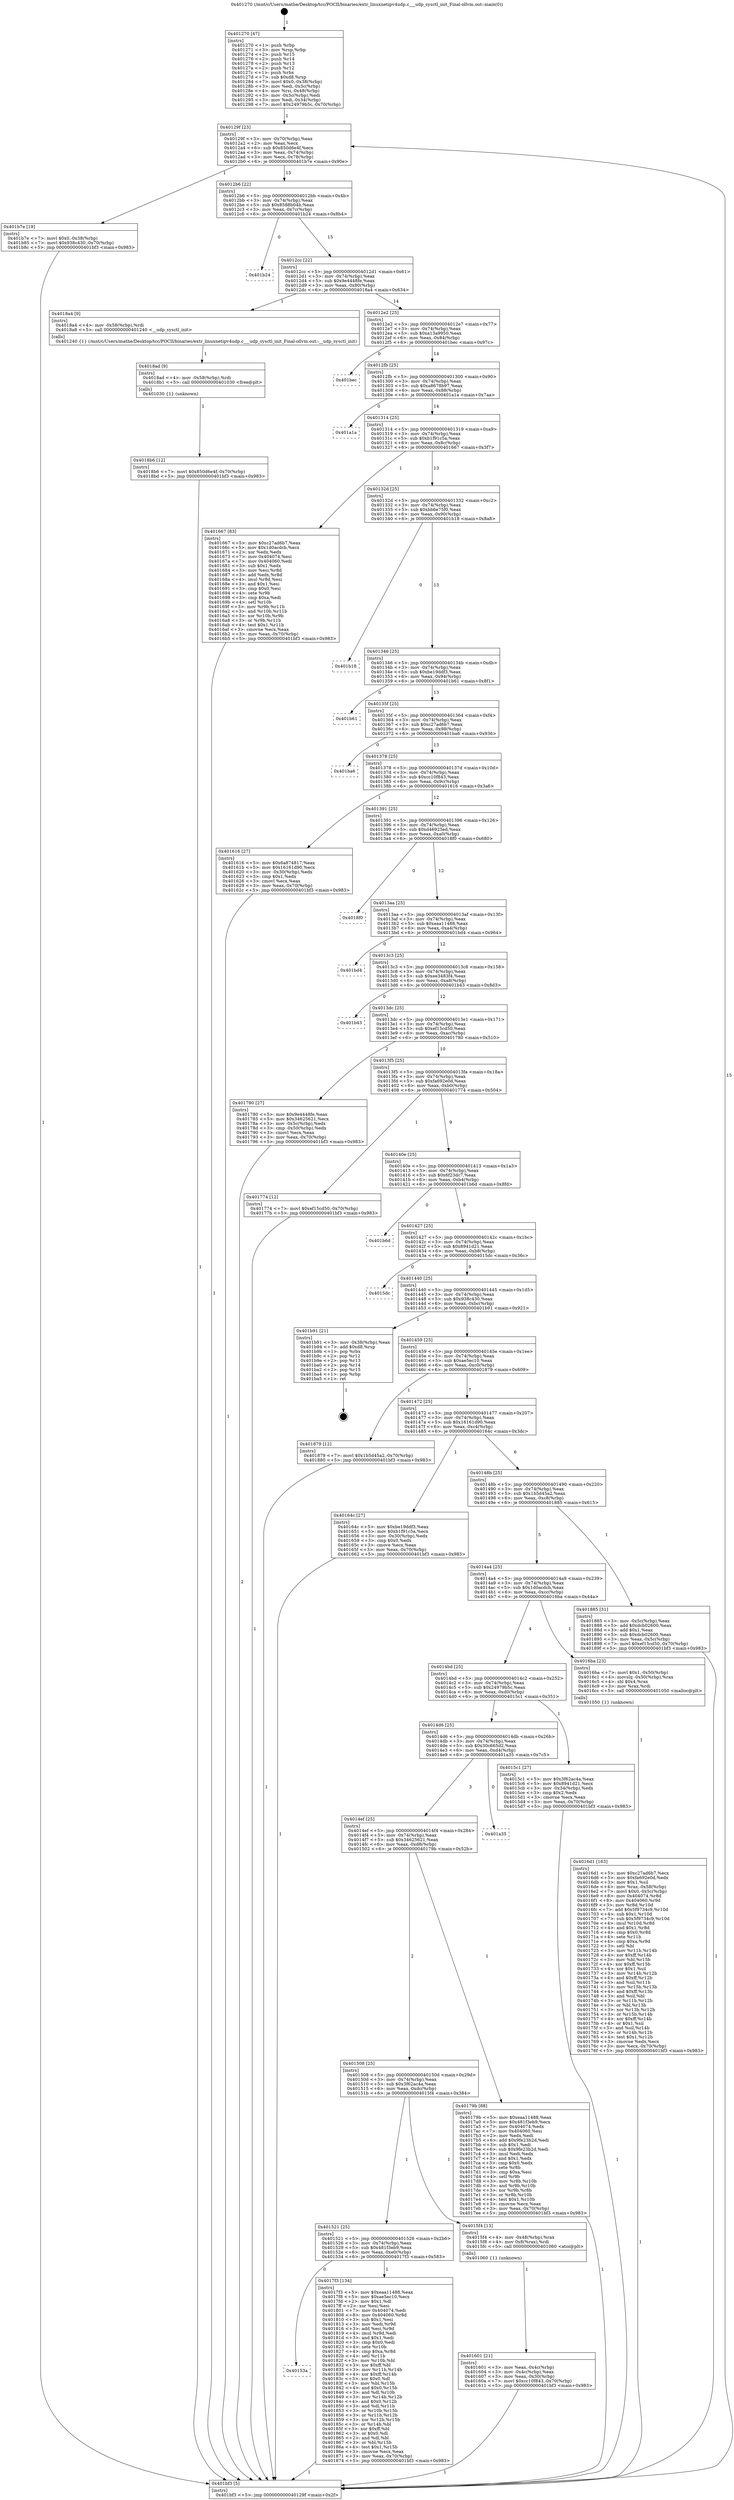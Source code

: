 digraph "0x401270" {
  label = "0x401270 (/mnt/c/Users/mathe/Desktop/tcc/POCII/binaries/extr_linuxnetipv4udp.c___udp_sysctl_init_Final-ollvm.out::main(0))"
  labelloc = "t"
  node[shape=record]

  Entry [label="",width=0.3,height=0.3,shape=circle,fillcolor=black,style=filled]
  "0x40129f" [label="{
     0x40129f [23]\l
     | [instrs]\l
     &nbsp;&nbsp;0x40129f \<+3\>: mov -0x70(%rbp),%eax\l
     &nbsp;&nbsp;0x4012a2 \<+2\>: mov %eax,%ecx\l
     &nbsp;&nbsp;0x4012a4 \<+6\>: sub $0x850d6e4f,%ecx\l
     &nbsp;&nbsp;0x4012aa \<+3\>: mov %eax,-0x74(%rbp)\l
     &nbsp;&nbsp;0x4012ad \<+3\>: mov %ecx,-0x78(%rbp)\l
     &nbsp;&nbsp;0x4012b0 \<+6\>: je 0000000000401b7e \<main+0x90e\>\l
  }"]
  "0x401b7e" [label="{
     0x401b7e [19]\l
     | [instrs]\l
     &nbsp;&nbsp;0x401b7e \<+7\>: movl $0x0,-0x38(%rbp)\l
     &nbsp;&nbsp;0x401b85 \<+7\>: movl $0x938c430,-0x70(%rbp)\l
     &nbsp;&nbsp;0x401b8c \<+5\>: jmp 0000000000401bf3 \<main+0x983\>\l
  }"]
  "0x4012b6" [label="{
     0x4012b6 [22]\l
     | [instrs]\l
     &nbsp;&nbsp;0x4012b6 \<+5\>: jmp 00000000004012bb \<main+0x4b\>\l
     &nbsp;&nbsp;0x4012bb \<+3\>: mov -0x74(%rbp),%eax\l
     &nbsp;&nbsp;0x4012be \<+5\>: sub $0x8588b04b,%eax\l
     &nbsp;&nbsp;0x4012c3 \<+3\>: mov %eax,-0x7c(%rbp)\l
     &nbsp;&nbsp;0x4012c6 \<+6\>: je 0000000000401b24 \<main+0x8b4\>\l
  }"]
  Exit [label="",width=0.3,height=0.3,shape=circle,fillcolor=black,style=filled,peripheries=2]
  "0x401b24" [label="{
     0x401b24\l
  }", style=dashed]
  "0x4012cc" [label="{
     0x4012cc [22]\l
     | [instrs]\l
     &nbsp;&nbsp;0x4012cc \<+5\>: jmp 00000000004012d1 \<main+0x61\>\l
     &nbsp;&nbsp;0x4012d1 \<+3\>: mov -0x74(%rbp),%eax\l
     &nbsp;&nbsp;0x4012d4 \<+5\>: sub $0x9e4448fe,%eax\l
     &nbsp;&nbsp;0x4012d9 \<+3\>: mov %eax,-0x80(%rbp)\l
     &nbsp;&nbsp;0x4012dc \<+6\>: je 00000000004018a4 \<main+0x634\>\l
  }"]
  "0x4018b6" [label="{
     0x4018b6 [12]\l
     | [instrs]\l
     &nbsp;&nbsp;0x4018b6 \<+7\>: movl $0x850d6e4f,-0x70(%rbp)\l
     &nbsp;&nbsp;0x4018bd \<+5\>: jmp 0000000000401bf3 \<main+0x983\>\l
  }"]
  "0x4018a4" [label="{
     0x4018a4 [9]\l
     | [instrs]\l
     &nbsp;&nbsp;0x4018a4 \<+4\>: mov -0x58(%rbp),%rdi\l
     &nbsp;&nbsp;0x4018a8 \<+5\>: call 0000000000401240 \<__udp_sysctl_init\>\l
     | [calls]\l
     &nbsp;&nbsp;0x401240 \{1\} (/mnt/c/Users/mathe/Desktop/tcc/POCII/binaries/extr_linuxnetipv4udp.c___udp_sysctl_init_Final-ollvm.out::__udp_sysctl_init)\l
  }"]
  "0x4012e2" [label="{
     0x4012e2 [25]\l
     | [instrs]\l
     &nbsp;&nbsp;0x4012e2 \<+5\>: jmp 00000000004012e7 \<main+0x77\>\l
     &nbsp;&nbsp;0x4012e7 \<+3\>: mov -0x74(%rbp),%eax\l
     &nbsp;&nbsp;0x4012ea \<+5\>: sub $0xa13a9950,%eax\l
     &nbsp;&nbsp;0x4012ef \<+6\>: mov %eax,-0x84(%rbp)\l
     &nbsp;&nbsp;0x4012f5 \<+6\>: je 0000000000401bec \<main+0x97c\>\l
  }"]
  "0x4018ad" [label="{
     0x4018ad [9]\l
     | [instrs]\l
     &nbsp;&nbsp;0x4018ad \<+4\>: mov -0x58(%rbp),%rdi\l
     &nbsp;&nbsp;0x4018b1 \<+5\>: call 0000000000401030 \<free@plt\>\l
     | [calls]\l
     &nbsp;&nbsp;0x401030 \{1\} (unknown)\l
  }"]
  "0x401bec" [label="{
     0x401bec\l
  }", style=dashed]
  "0x4012fb" [label="{
     0x4012fb [25]\l
     | [instrs]\l
     &nbsp;&nbsp;0x4012fb \<+5\>: jmp 0000000000401300 \<main+0x90\>\l
     &nbsp;&nbsp;0x401300 \<+3\>: mov -0x74(%rbp),%eax\l
     &nbsp;&nbsp;0x401303 \<+5\>: sub $0xa8678b97,%eax\l
     &nbsp;&nbsp;0x401308 \<+6\>: mov %eax,-0x88(%rbp)\l
     &nbsp;&nbsp;0x40130e \<+6\>: je 0000000000401a1a \<main+0x7aa\>\l
  }"]
  "0x40153a" [label="{
     0x40153a\l
  }", style=dashed]
  "0x401a1a" [label="{
     0x401a1a\l
  }", style=dashed]
  "0x401314" [label="{
     0x401314 [25]\l
     | [instrs]\l
     &nbsp;&nbsp;0x401314 \<+5\>: jmp 0000000000401319 \<main+0xa9\>\l
     &nbsp;&nbsp;0x401319 \<+3\>: mov -0x74(%rbp),%eax\l
     &nbsp;&nbsp;0x40131c \<+5\>: sub $0xb1f91c5a,%eax\l
     &nbsp;&nbsp;0x401321 \<+6\>: mov %eax,-0x8c(%rbp)\l
     &nbsp;&nbsp;0x401327 \<+6\>: je 0000000000401667 \<main+0x3f7\>\l
  }"]
  "0x4017f3" [label="{
     0x4017f3 [134]\l
     | [instrs]\l
     &nbsp;&nbsp;0x4017f3 \<+5\>: mov $0xeaa11488,%eax\l
     &nbsp;&nbsp;0x4017f8 \<+5\>: mov $0xae5ec10,%ecx\l
     &nbsp;&nbsp;0x4017fd \<+2\>: mov $0x1,%dl\l
     &nbsp;&nbsp;0x4017ff \<+2\>: xor %esi,%esi\l
     &nbsp;&nbsp;0x401801 \<+7\>: mov 0x404074,%edi\l
     &nbsp;&nbsp;0x401808 \<+8\>: mov 0x404060,%r8d\l
     &nbsp;&nbsp;0x401810 \<+3\>: sub $0x1,%esi\l
     &nbsp;&nbsp;0x401813 \<+3\>: mov %edi,%r9d\l
     &nbsp;&nbsp;0x401816 \<+3\>: add %esi,%r9d\l
     &nbsp;&nbsp;0x401819 \<+4\>: imul %r9d,%edi\l
     &nbsp;&nbsp;0x40181d \<+3\>: and $0x1,%edi\l
     &nbsp;&nbsp;0x401820 \<+3\>: cmp $0x0,%edi\l
     &nbsp;&nbsp;0x401823 \<+4\>: sete %r10b\l
     &nbsp;&nbsp;0x401827 \<+4\>: cmp $0xa,%r8d\l
     &nbsp;&nbsp;0x40182b \<+4\>: setl %r11b\l
     &nbsp;&nbsp;0x40182f \<+3\>: mov %r10b,%bl\l
     &nbsp;&nbsp;0x401832 \<+3\>: xor $0xff,%bl\l
     &nbsp;&nbsp;0x401835 \<+3\>: mov %r11b,%r14b\l
     &nbsp;&nbsp;0x401838 \<+4\>: xor $0xff,%r14b\l
     &nbsp;&nbsp;0x40183c \<+3\>: xor $0x0,%dl\l
     &nbsp;&nbsp;0x40183f \<+3\>: mov %bl,%r15b\l
     &nbsp;&nbsp;0x401842 \<+4\>: and $0x0,%r15b\l
     &nbsp;&nbsp;0x401846 \<+3\>: and %dl,%r10b\l
     &nbsp;&nbsp;0x401849 \<+3\>: mov %r14b,%r12b\l
     &nbsp;&nbsp;0x40184c \<+4\>: and $0x0,%r12b\l
     &nbsp;&nbsp;0x401850 \<+3\>: and %dl,%r11b\l
     &nbsp;&nbsp;0x401853 \<+3\>: or %r10b,%r15b\l
     &nbsp;&nbsp;0x401856 \<+3\>: or %r11b,%r12b\l
     &nbsp;&nbsp;0x401859 \<+3\>: xor %r12b,%r15b\l
     &nbsp;&nbsp;0x40185c \<+3\>: or %r14b,%bl\l
     &nbsp;&nbsp;0x40185f \<+3\>: xor $0xff,%bl\l
     &nbsp;&nbsp;0x401862 \<+3\>: or $0x0,%dl\l
     &nbsp;&nbsp;0x401865 \<+2\>: and %dl,%bl\l
     &nbsp;&nbsp;0x401867 \<+3\>: or %bl,%r15b\l
     &nbsp;&nbsp;0x40186a \<+4\>: test $0x1,%r15b\l
     &nbsp;&nbsp;0x40186e \<+3\>: cmovne %ecx,%eax\l
     &nbsp;&nbsp;0x401871 \<+3\>: mov %eax,-0x70(%rbp)\l
     &nbsp;&nbsp;0x401874 \<+5\>: jmp 0000000000401bf3 \<main+0x983\>\l
  }"]
  "0x401667" [label="{
     0x401667 [83]\l
     | [instrs]\l
     &nbsp;&nbsp;0x401667 \<+5\>: mov $0xc27ad6b7,%eax\l
     &nbsp;&nbsp;0x40166c \<+5\>: mov $0x1d0acdcb,%ecx\l
     &nbsp;&nbsp;0x401671 \<+2\>: xor %edx,%edx\l
     &nbsp;&nbsp;0x401673 \<+7\>: mov 0x404074,%esi\l
     &nbsp;&nbsp;0x40167a \<+7\>: mov 0x404060,%edi\l
     &nbsp;&nbsp;0x401681 \<+3\>: sub $0x1,%edx\l
     &nbsp;&nbsp;0x401684 \<+3\>: mov %esi,%r8d\l
     &nbsp;&nbsp;0x401687 \<+3\>: add %edx,%r8d\l
     &nbsp;&nbsp;0x40168a \<+4\>: imul %r8d,%esi\l
     &nbsp;&nbsp;0x40168e \<+3\>: and $0x1,%esi\l
     &nbsp;&nbsp;0x401691 \<+3\>: cmp $0x0,%esi\l
     &nbsp;&nbsp;0x401694 \<+4\>: sete %r9b\l
     &nbsp;&nbsp;0x401698 \<+3\>: cmp $0xa,%edi\l
     &nbsp;&nbsp;0x40169b \<+4\>: setl %r10b\l
     &nbsp;&nbsp;0x40169f \<+3\>: mov %r9b,%r11b\l
     &nbsp;&nbsp;0x4016a2 \<+3\>: and %r10b,%r11b\l
     &nbsp;&nbsp;0x4016a5 \<+3\>: xor %r10b,%r9b\l
     &nbsp;&nbsp;0x4016a8 \<+3\>: or %r9b,%r11b\l
     &nbsp;&nbsp;0x4016ab \<+4\>: test $0x1,%r11b\l
     &nbsp;&nbsp;0x4016af \<+3\>: cmovne %ecx,%eax\l
     &nbsp;&nbsp;0x4016b2 \<+3\>: mov %eax,-0x70(%rbp)\l
     &nbsp;&nbsp;0x4016b5 \<+5\>: jmp 0000000000401bf3 \<main+0x983\>\l
  }"]
  "0x40132d" [label="{
     0x40132d [25]\l
     | [instrs]\l
     &nbsp;&nbsp;0x40132d \<+5\>: jmp 0000000000401332 \<main+0xc2\>\l
     &nbsp;&nbsp;0x401332 \<+3\>: mov -0x74(%rbp),%eax\l
     &nbsp;&nbsp;0x401335 \<+5\>: sub $0xbb6e75f0,%eax\l
     &nbsp;&nbsp;0x40133a \<+6\>: mov %eax,-0x90(%rbp)\l
     &nbsp;&nbsp;0x401340 \<+6\>: je 0000000000401b18 \<main+0x8a8\>\l
  }"]
  "0x4016d1" [label="{
     0x4016d1 [163]\l
     | [instrs]\l
     &nbsp;&nbsp;0x4016d1 \<+5\>: mov $0xc27ad6b7,%ecx\l
     &nbsp;&nbsp;0x4016d6 \<+5\>: mov $0xfa692e0d,%edx\l
     &nbsp;&nbsp;0x4016db \<+3\>: mov $0x1,%sil\l
     &nbsp;&nbsp;0x4016de \<+4\>: mov %rax,-0x58(%rbp)\l
     &nbsp;&nbsp;0x4016e2 \<+7\>: movl $0x0,-0x5c(%rbp)\l
     &nbsp;&nbsp;0x4016e9 \<+8\>: mov 0x404074,%r8d\l
     &nbsp;&nbsp;0x4016f1 \<+8\>: mov 0x404060,%r9d\l
     &nbsp;&nbsp;0x4016f9 \<+3\>: mov %r8d,%r10d\l
     &nbsp;&nbsp;0x4016fc \<+7\>: add $0x5f9734c9,%r10d\l
     &nbsp;&nbsp;0x401703 \<+4\>: sub $0x1,%r10d\l
     &nbsp;&nbsp;0x401707 \<+7\>: sub $0x5f9734c9,%r10d\l
     &nbsp;&nbsp;0x40170e \<+4\>: imul %r10d,%r8d\l
     &nbsp;&nbsp;0x401712 \<+4\>: and $0x1,%r8d\l
     &nbsp;&nbsp;0x401716 \<+4\>: cmp $0x0,%r8d\l
     &nbsp;&nbsp;0x40171a \<+4\>: sete %r11b\l
     &nbsp;&nbsp;0x40171e \<+4\>: cmp $0xa,%r9d\l
     &nbsp;&nbsp;0x401722 \<+3\>: setl %bl\l
     &nbsp;&nbsp;0x401725 \<+3\>: mov %r11b,%r14b\l
     &nbsp;&nbsp;0x401728 \<+4\>: xor $0xff,%r14b\l
     &nbsp;&nbsp;0x40172c \<+3\>: mov %bl,%r15b\l
     &nbsp;&nbsp;0x40172f \<+4\>: xor $0xff,%r15b\l
     &nbsp;&nbsp;0x401733 \<+4\>: xor $0x1,%sil\l
     &nbsp;&nbsp;0x401737 \<+3\>: mov %r14b,%r12b\l
     &nbsp;&nbsp;0x40173a \<+4\>: and $0xff,%r12b\l
     &nbsp;&nbsp;0x40173e \<+3\>: and %sil,%r11b\l
     &nbsp;&nbsp;0x401741 \<+3\>: mov %r15b,%r13b\l
     &nbsp;&nbsp;0x401744 \<+4\>: and $0xff,%r13b\l
     &nbsp;&nbsp;0x401748 \<+3\>: and %sil,%bl\l
     &nbsp;&nbsp;0x40174b \<+3\>: or %r11b,%r12b\l
     &nbsp;&nbsp;0x40174e \<+3\>: or %bl,%r13b\l
     &nbsp;&nbsp;0x401751 \<+3\>: xor %r13b,%r12b\l
     &nbsp;&nbsp;0x401754 \<+3\>: or %r15b,%r14b\l
     &nbsp;&nbsp;0x401757 \<+4\>: xor $0xff,%r14b\l
     &nbsp;&nbsp;0x40175b \<+4\>: or $0x1,%sil\l
     &nbsp;&nbsp;0x40175f \<+3\>: and %sil,%r14b\l
     &nbsp;&nbsp;0x401762 \<+3\>: or %r14b,%r12b\l
     &nbsp;&nbsp;0x401765 \<+4\>: test $0x1,%r12b\l
     &nbsp;&nbsp;0x401769 \<+3\>: cmovne %edx,%ecx\l
     &nbsp;&nbsp;0x40176c \<+3\>: mov %ecx,-0x70(%rbp)\l
     &nbsp;&nbsp;0x40176f \<+5\>: jmp 0000000000401bf3 \<main+0x983\>\l
  }"]
  "0x401b18" [label="{
     0x401b18\l
  }", style=dashed]
  "0x401346" [label="{
     0x401346 [25]\l
     | [instrs]\l
     &nbsp;&nbsp;0x401346 \<+5\>: jmp 000000000040134b \<main+0xdb\>\l
     &nbsp;&nbsp;0x40134b \<+3\>: mov -0x74(%rbp),%eax\l
     &nbsp;&nbsp;0x40134e \<+5\>: sub $0xbe19ddf3,%eax\l
     &nbsp;&nbsp;0x401353 \<+6\>: mov %eax,-0x94(%rbp)\l
     &nbsp;&nbsp;0x401359 \<+6\>: je 0000000000401b61 \<main+0x8f1\>\l
  }"]
  "0x401601" [label="{
     0x401601 [21]\l
     | [instrs]\l
     &nbsp;&nbsp;0x401601 \<+3\>: mov %eax,-0x4c(%rbp)\l
     &nbsp;&nbsp;0x401604 \<+3\>: mov -0x4c(%rbp),%eax\l
     &nbsp;&nbsp;0x401607 \<+3\>: mov %eax,-0x30(%rbp)\l
     &nbsp;&nbsp;0x40160a \<+7\>: movl $0xcc10f843,-0x70(%rbp)\l
     &nbsp;&nbsp;0x401611 \<+5\>: jmp 0000000000401bf3 \<main+0x983\>\l
  }"]
  "0x401b61" [label="{
     0x401b61\l
  }", style=dashed]
  "0x40135f" [label="{
     0x40135f [25]\l
     | [instrs]\l
     &nbsp;&nbsp;0x40135f \<+5\>: jmp 0000000000401364 \<main+0xf4\>\l
     &nbsp;&nbsp;0x401364 \<+3\>: mov -0x74(%rbp),%eax\l
     &nbsp;&nbsp;0x401367 \<+5\>: sub $0xc27ad6b7,%eax\l
     &nbsp;&nbsp;0x40136c \<+6\>: mov %eax,-0x98(%rbp)\l
     &nbsp;&nbsp;0x401372 \<+6\>: je 0000000000401ba6 \<main+0x936\>\l
  }"]
  "0x401521" [label="{
     0x401521 [25]\l
     | [instrs]\l
     &nbsp;&nbsp;0x401521 \<+5\>: jmp 0000000000401526 \<main+0x2b6\>\l
     &nbsp;&nbsp;0x401526 \<+3\>: mov -0x74(%rbp),%eax\l
     &nbsp;&nbsp;0x401529 \<+5\>: sub $0x481f3eb9,%eax\l
     &nbsp;&nbsp;0x40152e \<+6\>: mov %eax,-0xe0(%rbp)\l
     &nbsp;&nbsp;0x401534 \<+6\>: je 00000000004017f3 \<main+0x583\>\l
  }"]
  "0x401ba6" [label="{
     0x401ba6\l
  }", style=dashed]
  "0x401378" [label="{
     0x401378 [25]\l
     | [instrs]\l
     &nbsp;&nbsp;0x401378 \<+5\>: jmp 000000000040137d \<main+0x10d\>\l
     &nbsp;&nbsp;0x40137d \<+3\>: mov -0x74(%rbp),%eax\l
     &nbsp;&nbsp;0x401380 \<+5\>: sub $0xcc10f843,%eax\l
     &nbsp;&nbsp;0x401385 \<+6\>: mov %eax,-0x9c(%rbp)\l
     &nbsp;&nbsp;0x40138b \<+6\>: je 0000000000401616 \<main+0x3a6\>\l
  }"]
  "0x4015f4" [label="{
     0x4015f4 [13]\l
     | [instrs]\l
     &nbsp;&nbsp;0x4015f4 \<+4\>: mov -0x48(%rbp),%rax\l
     &nbsp;&nbsp;0x4015f8 \<+4\>: mov 0x8(%rax),%rdi\l
     &nbsp;&nbsp;0x4015fc \<+5\>: call 0000000000401060 \<atoi@plt\>\l
     | [calls]\l
     &nbsp;&nbsp;0x401060 \{1\} (unknown)\l
  }"]
  "0x401616" [label="{
     0x401616 [27]\l
     | [instrs]\l
     &nbsp;&nbsp;0x401616 \<+5\>: mov $0x6a874817,%eax\l
     &nbsp;&nbsp;0x40161b \<+5\>: mov $0x16161d90,%ecx\l
     &nbsp;&nbsp;0x401620 \<+3\>: mov -0x30(%rbp),%edx\l
     &nbsp;&nbsp;0x401623 \<+3\>: cmp $0x1,%edx\l
     &nbsp;&nbsp;0x401626 \<+3\>: cmovl %ecx,%eax\l
     &nbsp;&nbsp;0x401629 \<+3\>: mov %eax,-0x70(%rbp)\l
     &nbsp;&nbsp;0x40162c \<+5\>: jmp 0000000000401bf3 \<main+0x983\>\l
  }"]
  "0x401391" [label="{
     0x401391 [25]\l
     | [instrs]\l
     &nbsp;&nbsp;0x401391 \<+5\>: jmp 0000000000401396 \<main+0x126\>\l
     &nbsp;&nbsp;0x401396 \<+3\>: mov -0x74(%rbp),%eax\l
     &nbsp;&nbsp;0x401399 \<+5\>: sub $0xd46925ed,%eax\l
     &nbsp;&nbsp;0x40139e \<+6\>: mov %eax,-0xa0(%rbp)\l
     &nbsp;&nbsp;0x4013a4 \<+6\>: je 00000000004018f0 \<main+0x680\>\l
  }"]
  "0x401508" [label="{
     0x401508 [25]\l
     | [instrs]\l
     &nbsp;&nbsp;0x401508 \<+5\>: jmp 000000000040150d \<main+0x29d\>\l
     &nbsp;&nbsp;0x40150d \<+3\>: mov -0x74(%rbp),%eax\l
     &nbsp;&nbsp;0x401510 \<+5\>: sub $0x3f62ac4a,%eax\l
     &nbsp;&nbsp;0x401515 \<+6\>: mov %eax,-0xdc(%rbp)\l
     &nbsp;&nbsp;0x40151b \<+6\>: je 00000000004015f4 \<main+0x384\>\l
  }"]
  "0x4018f0" [label="{
     0x4018f0\l
  }", style=dashed]
  "0x4013aa" [label="{
     0x4013aa [25]\l
     | [instrs]\l
     &nbsp;&nbsp;0x4013aa \<+5\>: jmp 00000000004013af \<main+0x13f\>\l
     &nbsp;&nbsp;0x4013af \<+3\>: mov -0x74(%rbp),%eax\l
     &nbsp;&nbsp;0x4013b2 \<+5\>: sub $0xeaa11488,%eax\l
     &nbsp;&nbsp;0x4013b7 \<+6\>: mov %eax,-0xa4(%rbp)\l
     &nbsp;&nbsp;0x4013bd \<+6\>: je 0000000000401bd4 \<main+0x964\>\l
  }"]
  "0x40179b" [label="{
     0x40179b [88]\l
     | [instrs]\l
     &nbsp;&nbsp;0x40179b \<+5\>: mov $0xeaa11488,%eax\l
     &nbsp;&nbsp;0x4017a0 \<+5\>: mov $0x481f3eb9,%ecx\l
     &nbsp;&nbsp;0x4017a5 \<+7\>: mov 0x404074,%edx\l
     &nbsp;&nbsp;0x4017ac \<+7\>: mov 0x404060,%esi\l
     &nbsp;&nbsp;0x4017b3 \<+2\>: mov %edx,%edi\l
     &nbsp;&nbsp;0x4017b5 \<+6\>: add $0x9fe23b2d,%edi\l
     &nbsp;&nbsp;0x4017bb \<+3\>: sub $0x1,%edi\l
     &nbsp;&nbsp;0x4017be \<+6\>: sub $0x9fe23b2d,%edi\l
     &nbsp;&nbsp;0x4017c4 \<+3\>: imul %edi,%edx\l
     &nbsp;&nbsp;0x4017c7 \<+3\>: and $0x1,%edx\l
     &nbsp;&nbsp;0x4017ca \<+3\>: cmp $0x0,%edx\l
     &nbsp;&nbsp;0x4017cd \<+4\>: sete %r8b\l
     &nbsp;&nbsp;0x4017d1 \<+3\>: cmp $0xa,%esi\l
     &nbsp;&nbsp;0x4017d4 \<+4\>: setl %r9b\l
     &nbsp;&nbsp;0x4017d8 \<+3\>: mov %r8b,%r10b\l
     &nbsp;&nbsp;0x4017db \<+3\>: and %r9b,%r10b\l
     &nbsp;&nbsp;0x4017de \<+3\>: xor %r9b,%r8b\l
     &nbsp;&nbsp;0x4017e1 \<+3\>: or %r8b,%r10b\l
     &nbsp;&nbsp;0x4017e4 \<+4\>: test $0x1,%r10b\l
     &nbsp;&nbsp;0x4017e8 \<+3\>: cmovne %ecx,%eax\l
     &nbsp;&nbsp;0x4017eb \<+3\>: mov %eax,-0x70(%rbp)\l
     &nbsp;&nbsp;0x4017ee \<+5\>: jmp 0000000000401bf3 \<main+0x983\>\l
  }"]
  "0x401bd4" [label="{
     0x401bd4\l
  }", style=dashed]
  "0x4013c3" [label="{
     0x4013c3 [25]\l
     | [instrs]\l
     &nbsp;&nbsp;0x4013c3 \<+5\>: jmp 00000000004013c8 \<main+0x158\>\l
     &nbsp;&nbsp;0x4013c8 \<+3\>: mov -0x74(%rbp),%eax\l
     &nbsp;&nbsp;0x4013cb \<+5\>: sub $0xee3483f4,%eax\l
     &nbsp;&nbsp;0x4013d0 \<+6\>: mov %eax,-0xa8(%rbp)\l
     &nbsp;&nbsp;0x4013d6 \<+6\>: je 0000000000401b43 \<main+0x8d3\>\l
  }"]
  "0x4014ef" [label="{
     0x4014ef [25]\l
     | [instrs]\l
     &nbsp;&nbsp;0x4014ef \<+5\>: jmp 00000000004014f4 \<main+0x284\>\l
     &nbsp;&nbsp;0x4014f4 \<+3\>: mov -0x74(%rbp),%eax\l
     &nbsp;&nbsp;0x4014f7 \<+5\>: sub $0x34625621,%eax\l
     &nbsp;&nbsp;0x4014fc \<+6\>: mov %eax,-0xd8(%rbp)\l
     &nbsp;&nbsp;0x401502 \<+6\>: je 000000000040179b \<main+0x52b\>\l
  }"]
  "0x401b43" [label="{
     0x401b43\l
  }", style=dashed]
  "0x4013dc" [label="{
     0x4013dc [25]\l
     | [instrs]\l
     &nbsp;&nbsp;0x4013dc \<+5\>: jmp 00000000004013e1 \<main+0x171\>\l
     &nbsp;&nbsp;0x4013e1 \<+3\>: mov -0x74(%rbp),%eax\l
     &nbsp;&nbsp;0x4013e4 \<+5\>: sub $0xef15cd50,%eax\l
     &nbsp;&nbsp;0x4013e9 \<+6\>: mov %eax,-0xac(%rbp)\l
     &nbsp;&nbsp;0x4013ef \<+6\>: je 0000000000401780 \<main+0x510\>\l
  }"]
  "0x401a35" [label="{
     0x401a35\l
  }", style=dashed]
  "0x401780" [label="{
     0x401780 [27]\l
     | [instrs]\l
     &nbsp;&nbsp;0x401780 \<+5\>: mov $0x9e4448fe,%eax\l
     &nbsp;&nbsp;0x401785 \<+5\>: mov $0x34625621,%ecx\l
     &nbsp;&nbsp;0x40178a \<+3\>: mov -0x5c(%rbp),%edx\l
     &nbsp;&nbsp;0x40178d \<+3\>: cmp -0x50(%rbp),%edx\l
     &nbsp;&nbsp;0x401790 \<+3\>: cmovl %ecx,%eax\l
     &nbsp;&nbsp;0x401793 \<+3\>: mov %eax,-0x70(%rbp)\l
     &nbsp;&nbsp;0x401796 \<+5\>: jmp 0000000000401bf3 \<main+0x983\>\l
  }"]
  "0x4013f5" [label="{
     0x4013f5 [25]\l
     | [instrs]\l
     &nbsp;&nbsp;0x4013f5 \<+5\>: jmp 00000000004013fa \<main+0x18a\>\l
     &nbsp;&nbsp;0x4013fa \<+3\>: mov -0x74(%rbp),%eax\l
     &nbsp;&nbsp;0x4013fd \<+5\>: sub $0xfa692e0d,%eax\l
     &nbsp;&nbsp;0x401402 \<+6\>: mov %eax,-0xb0(%rbp)\l
     &nbsp;&nbsp;0x401408 \<+6\>: je 0000000000401774 \<main+0x504\>\l
  }"]
  "0x401270" [label="{
     0x401270 [47]\l
     | [instrs]\l
     &nbsp;&nbsp;0x401270 \<+1\>: push %rbp\l
     &nbsp;&nbsp;0x401271 \<+3\>: mov %rsp,%rbp\l
     &nbsp;&nbsp;0x401274 \<+2\>: push %r15\l
     &nbsp;&nbsp;0x401276 \<+2\>: push %r14\l
     &nbsp;&nbsp;0x401278 \<+2\>: push %r13\l
     &nbsp;&nbsp;0x40127a \<+2\>: push %r12\l
     &nbsp;&nbsp;0x40127c \<+1\>: push %rbx\l
     &nbsp;&nbsp;0x40127d \<+7\>: sub $0xd8,%rsp\l
     &nbsp;&nbsp;0x401284 \<+7\>: movl $0x0,-0x38(%rbp)\l
     &nbsp;&nbsp;0x40128b \<+3\>: mov %edi,-0x3c(%rbp)\l
     &nbsp;&nbsp;0x40128e \<+4\>: mov %rsi,-0x48(%rbp)\l
     &nbsp;&nbsp;0x401292 \<+3\>: mov -0x3c(%rbp),%edi\l
     &nbsp;&nbsp;0x401295 \<+3\>: mov %edi,-0x34(%rbp)\l
     &nbsp;&nbsp;0x401298 \<+7\>: movl $0x24979b5c,-0x70(%rbp)\l
  }"]
  "0x401774" [label="{
     0x401774 [12]\l
     | [instrs]\l
     &nbsp;&nbsp;0x401774 \<+7\>: movl $0xef15cd50,-0x70(%rbp)\l
     &nbsp;&nbsp;0x40177b \<+5\>: jmp 0000000000401bf3 \<main+0x983\>\l
  }"]
  "0x40140e" [label="{
     0x40140e [25]\l
     | [instrs]\l
     &nbsp;&nbsp;0x40140e \<+5\>: jmp 0000000000401413 \<main+0x1a3\>\l
     &nbsp;&nbsp;0x401413 \<+3\>: mov -0x74(%rbp),%eax\l
     &nbsp;&nbsp;0x401416 \<+5\>: sub $0x6f23dc7,%eax\l
     &nbsp;&nbsp;0x40141b \<+6\>: mov %eax,-0xb4(%rbp)\l
     &nbsp;&nbsp;0x401421 \<+6\>: je 0000000000401b6d \<main+0x8fd\>\l
  }"]
  "0x401bf3" [label="{
     0x401bf3 [5]\l
     | [instrs]\l
     &nbsp;&nbsp;0x401bf3 \<+5\>: jmp 000000000040129f \<main+0x2f\>\l
  }"]
  "0x401b6d" [label="{
     0x401b6d\l
  }", style=dashed]
  "0x401427" [label="{
     0x401427 [25]\l
     | [instrs]\l
     &nbsp;&nbsp;0x401427 \<+5\>: jmp 000000000040142c \<main+0x1bc\>\l
     &nbsp;&nbsp;0x40142c \<+3\>: mov -0x74(%rbp),%eax\l
     &nbsp;&nbsp;0x40142f \<+5\>: sub $0x8941d21,%eax\l
     &nbsp;&nbsp;0x401434 \<+6\>: mov %eax,-0xb8(%rbp)\l
     &nbsp;&nbsp;0x40143a \<+6\>: je 00000000004015dc \<main+0x36c\>\l
  }"]
  "0x4014d6" [label="{
     0x4014d6 [25]\l
     | [instrs]\l
     &nbsp;&nbsp;0x4014d6 \<+5\>: jmp 00000000004014db \<main+0x26b\>\l
     &nbsp;&nbsp;0x4014db \<+3\>: mov -0x74(%rbp),%eax\l
     &nbsp;&nbsp;0x4014de \<+5\>: sub $0x30c665d2,%eax\l
     &nbsp;&nbsp;0x4014e3 \<+6\>: mov %eax,-0xd4(%rbp)\l
     &nbsp;&nbsp;0x4014e9 \<+6\>: je 0000000000401a35 \<main+0x7c5\>\l
  }"]
  "0x4015dc" [label="{
     0x4015dc\l
  }", style=dashed]
  "0x401440" [label="{
     0x401440 [25]\l
     | [instrs]\l
     &nbsp;&nbsp;0x401440 \<+5\>: jmp 0000000000401445 \<main+0x1d5\>\l
     &nbsp;&nbsp;0x401445 \<+3\>: mov -0x74(%rbp),%eax\l
     &nbsp;&nbsp;0x401448 \<+5\>: sub $0x938c430,%eax\l
     &nbsp;&nbsp;0x40144d \<+6\>: mov %eax,-0xbc(%rbp)\l
     &nbsp;&nbsp;0x401453 \<+6\>: je 0000000000401b91 \<main+0x921\>\l
  }"]
  "0x4015c1" [label="{
     0x4015c1 [27]\l
     | [instrs]\l
     &nbsp;&nbsp;0x4015c1 \<+5\>: mov $0x3f62ac4a,%eax\l
     &nbsp;&nbsp;0x4015c6 \<+5\>: mov $0x8941d21,%ecx\l
     &nbsp;&nbsp;0x4015cb \<+3\>: mov -0x34(%rbp),%edx\l
     &nbsp;&nbsp;0x4015ce \<+3\>: cmp $0x2,%edx\l
     &nbsp;&nbsp;0x4015d1 \<+3\>: cmovne %ecx,%eax\l
     &nbsp;&nbsp;0x4015d4 \<+3\>: mov %eax,-0x70(%rbp)\l
     &nbsp;&nbsp;0x4015d7 \<+5\>: jmp 0000000000401bf3 \<main+0x983\>\l
  }"]
  "0x401b91" [label="{
     0x401b91 [21]\l
     | [instrs]\l
     &nbsp;&nbsp;0x401b91 \<+3\>: mov -0x38(%rbp),%eax\l
     &nbsp;&nbsp;0x401b94 \<+7\>: add $0xd8,%rsp\l
     &nbsp;&nbsp;0x401b9b \<+1\>: pop %rbx\l
     &nbsp;&nbsp;0x401b9c \<+2\>: pop %r12\l
     &nbsp;&nbsp;0x401b9e \<+2\>: pop %r13\l
     &nbsp;&nbsp;0x401ba0 \<+2\>: pop %r14\l
     &nbsp;&nbsp;0x401ba2 \<+2\>: pop %r15\l
     &nbsp;&nbsp;0x401ba4 \<+1\>: pop %rbp\l
     &nbsp;&nbsp;0x401ba5 \<+1\>: ret\l
  }"]
  "0x401459" [label="{
     0x401459 [25]\l
     | [instrs]\l
     &nbsp;&nbsp;0x401459 \<+5\>: jmp 000000000040145e \<main+0x1ee\>\l
     &nbsp;&nbsp;0x40145e \<+3\>: mov -0x74(%rbp),%eax\l
     &nbsp;&nbsp;0x401461 \<+5\>: sub $0xae5ec10,%eax\l
     &nbsp;&nbsp;0x401466 \<+6\>: mov %eax,-0xc0(%rbp)\l
     &nbsp;&nbsp;0x40146c \<+6\>: je 0000000000401879 \<main+0x609\>\l
  }"]
  "0x4014bd" [label="{
     0x4014bd [25]\l
     | [instrs]\l
     &nbsp;&nbsp;0x4014bd \<+5\>: jmp 00000000004014c2 \<main+0x252\>\l
     &nbsp;&nbsp;0x4014c2 \<+3\>: mov -0x74(%rbp),%eax\l
     &nbsp;&nbsp;0x4014c5 \<+5\>: sub $0x24979b5c,%eax\l
     &nbsp;&nbsp;0x4014ca \<+6\>: mov %eax,-0xd0(%rbp)\l
     &nbsp;&nbsp;0x4014d0 \<+6\>: je 00000000004015c1 \<main+0x351\>\l
  }"]
  "0x401879" [label="{
     0x401879 [12]\l
     | [instrs]\l
     &nbsp;&nbsp;0x401879 \<+7\>: movl $0x1b5d45a2,-0x70(%rbp)\l
     &nbsp;&nbsp;0x401880 \<+5\>: jmp 0000000000401bf3 \<main+0x983\>\l
  }"]
  "0x401472" [label="{
     0x401472 [25]\l
     | [instrs]\l
     &nbsp;&nbsp;0x401472 \<+5\>: jmp 0000000000401477 \<main+0x207\>\l
     &nbsp;&nbsp;0x401477 \<+3\>: mov -0x74(%rbp),%eax\l
     &nbsp;&nbsp;0x40147a \<+5\>: sub $0x16161d90,%eax\l
     &nbsp;&nbsp;0x40147f \<+6\>: mov %eax,-0xc4(%rbp)\l
     &nbsp;&nbsp;0x401485 \<+6\>: je 000000000040164c \<main+0x3dc\>\l
  }"]
  "0x4016ba" [label="{
     0x4016ba [23]\l
     | [instrs]\l
     &nbsp;&nbsp;0x4016ba \<+7\>: movl $0x1,-0x50(%rbp)\l
     &nbsp;&nbsp;0x4016c1 \<+4\>: movslq -0x50(%rbp),%rax\l
     &nbsp;&nbsp;0x4016c5 \<+4\>: shl $0x4,%rax\l
     &nbsp;&nbsp;0x4016c9 \<+3\>: mov %rax,%rdi\l
     &nbsp;&nbsp;0x4016cc \<+5\>: call 0000000000401050 \<malloc@plt\>\l
     | [calls]\l
     &nbsp;&nbsp;0x401050 \{1\} (unknown)\l
  }"]
  "0x40164c" [label="{
     0x40164c [27]\l
     | [instrs]\l
     &nbsp;&nbsp;0x40164c \<+5\>: mov $0xbe19ddf3,%eax\l
     &nbsp;&nbsp;0x401651 \<+5\>: mov $0xb1f91c5a,%ecx\l
     &nbsp;&nbsp;0x401656 \<+3\>: mov -0x30(%rbp),%edx\l
     &nbsp;&nbsp;0x401659 \<+3\>: cmp $0x0,%edx\l
     &nbsp;&nbsp;0x40165c \<+3\>: cmove %ecx,%eax\l
     &nbsp;&nbsp;0x40165f \<+3\>: mov %eax,-0x70(%rbp)\l
     &nbsp;&nbsp;0x401662 \<+5\>: jmp 0000000000401bf3 \<main+0x983\>\l
  }"]
  "0x40148b" [label="{
     0x40148b [25]\l
     | [instrs]\l
     &nbsp;&nbsp;0x40148b \<+5\>: jmp 0000000000401490 \<main+0x220\>\l
     &nbsp;&nbsp;0x401490 \<+3\>: mov -0x74(%rbp),%eax\l
     &nbsp;&nbsp;0x401493 \<+5\>: sub $0x1b5d45a2,%eax\l
     &nbsp;&nbsp;0x401498 \<+6\>: mov %eax,-0xc8(%rbp)\l
     &nbsp;&nbsp;0x40149e \<+6\>: je 0000000000401885 \<main+0x615\>\l
  }"]
  "0x4014a4" [label="{
     0x4014a4 [25]\l
     | [instrs]\l
     &nbsp;&nbsp;0x4014a4 \<+5\>: jmp 00000000004014a9 \<main+0x239\>\l
     &nbsp;&nbsp;0x4014a9 \<+3\>: mov -0x74(%rbp),%eax\l
     &nbsp;&nbsp;0x4014ac \<+5\>: sub $0x1d0acdcb,%eax\l
     &nbsp;&nbsp;0x4014b1 \<+6\>: mov %eax,-0xcc(%rbp)\l
     &nbsp;&nbsp;0x4014b7 \<+6\>: je 00000000004016ba \<main+0x44a\>\l
  }"]
  "0x401885" [label="{
     0x401885 [31]\l
     | [instrs]\l
     &nbsp;&nbsp;0x401885 \<+3\>: mov -0x5c(%rbp),%eax\l
     &nbsp;&nbsp;0x401888 \<+5\>: add $0xdcb02600,%eax\l
     &nbsp;&nbsp;0x40188d \<+3\>: add $0x1,%eax\l
     &nbsp;&nbsp;0x401890 \<+5\>: sub $0xdcb02600,%eax\l
     &nbsp;&nbsp;0x401895 \<+3\>: mov %eax,-0x5c(%rbp)\l
     &nbsp;&nbsp;0x401898 \<+7\>: movl $0xef15cd50,-0x70(%rbp)\l
     &nbsp;&nbsp;0x40189f \<+5\>: jmp 0000000000401bf3 \<main+0x983\>\l
  }"]
  Entry -> "0x401270" [label=" 1"]
  "0x40129f" -> "0x401b7e" [label=" 1"]
  "0x40129f" -> "0x4012b6" [label=" 15"]
  "0x401b91" -> Exit [label=" 1"]
  "0x4012b6" -> "0x401b24" [label=" 0"]
  "0x4012b6" -> "0x4012cc" [label=" 15"]
  "0x401b7e" -> "0x401bf3" [label=" 1"]
  "0x4012cc" -> "0x4018a4" [label=" 1"]
  "0x4012cc" -> "0x4012e2" [label=" 14"]
  "0x4018b6" -> "0x401bf3" [label=" 1"]
  "0x4012e2" -> "0x401bec" [label=" 0"]
  "0x4012e2" -> "0x4012fb" [label=" 14"]
  "0x4018ad" -> "0x4018b6" [label=" 1"]
  "0x4012fb" -> "0x401a1a" [label=" 0"]
  "0x4012fb" -> "0x401314" [label=" 14"]
  "0x4018a4" -> "0x4018ad" [label=" 1"]
  "0x401314" -> "0x401667" [label=" 1"]
  "0x401314" -> "0x40132d" [label=" 13"]
  "0x401885" -> "0x401bf3" [label=" 1"]
  "0x40132d" -> "0x401b18" [label=" 0"]
  "0x40132d" -> "0x401346" [label=" 13"]
  "0x4017f3" -> "0x401bf3" [label=" 1"]
  "0x401346" -> "0x401b61" [label=" 0"]
  "0x401346" -> "0x40135f" [label=" 13"]
  "0x401521" -> "0x40153a" [label=" 0"]
  "0x40135f" -> "0x401ba6" [label=" 0"]
  "0x40135f" -> "0x401378" [label=" 13"]
  "0x401521" -> "0x4017f3" [label=" 1"]
  "0x401378" -> "0x401616" [label=" 1"]
  "0x401378" -> "0x401391" [label=" 12"]
  "0x401879" -> "0x401bf3" [label=" 1"]
  "0x401391" -> "0x4018f0" [label=" 0"]
  "0x401391" -> "0x4013aa" [label=" 12"]
  "0x401780" -> "0x401bf3" [label=" 2"]
  "0x4013aa" -> "0x401bd4" [label=" 0"]
  "0x4013aa" -> "0x4013c3" [label=" 12"]
  "0x401774" -> "0x401bf3" [label=" 1"]
  "0x4013c3" -> "0x401b43" [label=" 0"]
  "0x4013c3" -> "0x4013dc" [label=" 12"]
  "0x4016ba" -> "0x4016d1" [label=" 1"]
  "0x4013dc" -> "0x401780" [label=" 2"]
  "0x4013dc" -> "0x4013f5" [label=" 10"]
  "0x401667" -> "0x401bf3" [label=" 1"]
  "0x4013f5" -> "0x401774" [label=" 1"]
  "0x4013f5" -> "0x40140e" [label=" 9"]
  "0x401616" -> "0x401bf3" [label=" 1"]
  "0x40140e" -> "0x401b6d" [label=" 0"]
  "0x40140e" -> "0x401427" [label=" 9"]
  "0x401601" -> "0x401bf3" [label=" 1"]
  "0x401427" -> "0x4015dc" [label=" 0"]
  "0x401427" -> "0x401440" [label=" 9"]
  "0x4015f4" -> "0x401601" [label=" 1"]
  "0x401440" -> "0x401b91" [label=" 1"]
  "0x401440" -> "0x401459" [label=" 8"]
  "0x401508" -> "0x401521" [label=" 1"]
  "0x401459" -> "0x401879" [label=" 1"]
  "0x401459" -> "0x401472" [label=" 7"]
  "0x40179b" -> "0x401bf3" [label=" 1"]
  "0x401472" -> "0x40164c" [label=" 1"]
  "0x401472" -> "0x40148b" [label=" 6"]
  "0x4014ef" -> "0x401508" [label=" 2"]
  "0x40148b" -> "0x401885" [label=" 1"]
  "0x40148b" -> "0x4014a4" [label=" 5"]
  "0x4014ef" -> "0x40179b" [label=" 1"]
  "0x4014a4" -> "0x4016ba" [label=" 1"]
  "0x4014a4" -> "0x4014bd" [label=" 4"]
  "0x401508" -> "0x4015f4" [label=" 1"]
  "0x4014bd" -> "0x4015c1" [label=" 1"]
  "0x4014bd" -> "0x4014d6" [label=" 3"]
  "0x4015c1" -> "0x401bf3" [label=" 1"]
  "0x401270" -> "0x40129f" [label=" 1"]
  "0x401bf3" -> "0x40129f" [label=" 15"]
  "0x40164c" -> "0x401bf3" [label=" 1"]
  "0x4014d6" -> "0x401a35" [label=" 0"]
  "0x4014d6" -> "0x4014ef" [label=" 3"]
  "0x4016d1" -> "0x401bf3" [label=" 1"]
}
